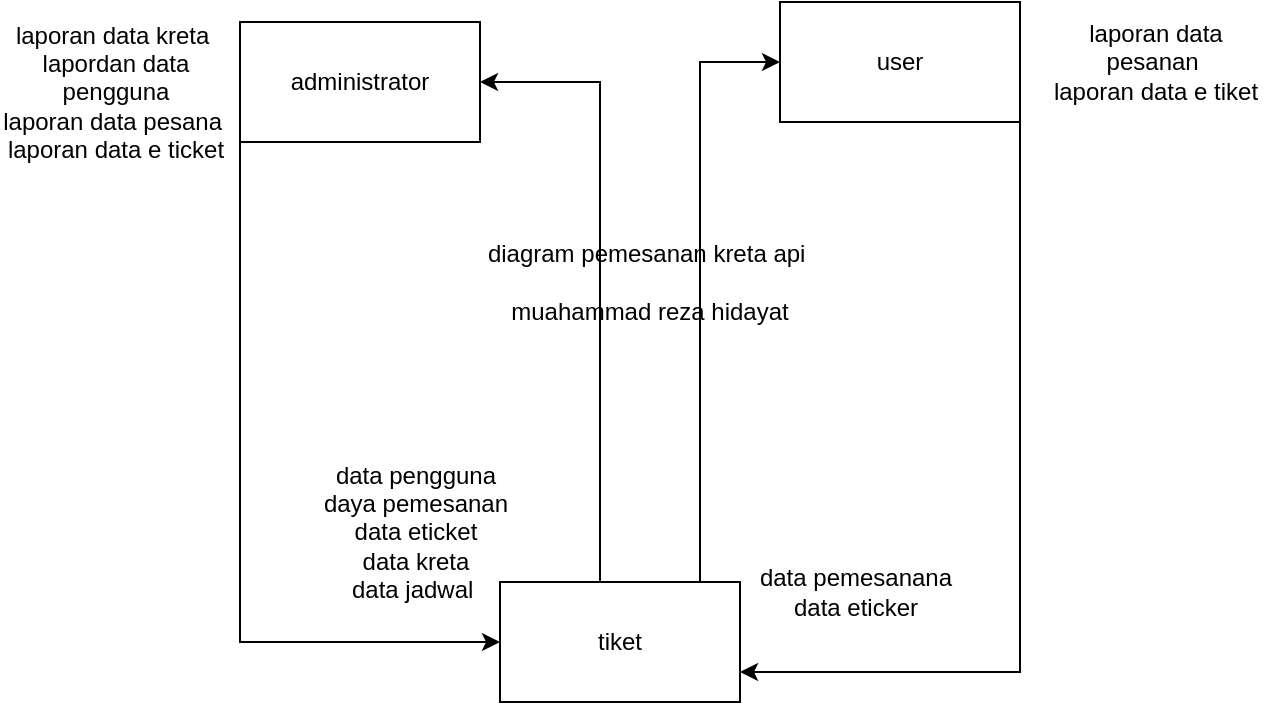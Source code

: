 <mxfile version="20.8.24" type="device"><diagram name="Halaman-1" id="CylcSB6azrOLpnYpMgiC"><mxGraphModel dx="1730" dy="961" grid="1" gridSize="10" guides="1" tooltips="1" connect="1" arrows="1" fold="1" page="1" pageScale="1" pageWidth="827" pageHeight="1169" math="0" shadow="0"><root><mxCell id="0"/><mxCell id="1" parent="0"/><mxCell id="AptyDERFmyP89Twh7PHm-7" style="edgeStyle=orthogonalEdgeStyle;rounded=0;orthogonalLoop=1;jettySize=auto;html=1;entryX=0;entryY=0.5;entryDx=0;entryDy=0;" edge="1" parent="1" source="AptyDERFmyP89Twh7PHm-1" target="AptyDERFmyP89Twh7PHm-3"><mxGeometry relative="1" as="geometry"><Array as="points"><mxPoint x="110" y="470"/></Array></mxGeometry></mxCell><mxCell id="AptyDERFmyP89Twh7PHm-1" value="administrator" style="rounded=0;whiteSpace=wrap;html=1;" vertex="1" parent="1"><mxGeometry x="110" y="160" width="120" height="60" as="geometry"/></mxCell><mxCell id="AptyDERFmyP89Twh7PHm-6" style="edgeStyle=orthogonalEdgeStyle;rounded=0;orthogonalLoop=1;jettySize=auto;html=1;entryX=1;entryY=0.75;entryDx=0;entryDy=0;" edge="1" parent="1" source="AptyDERFmyP89Twh7PHm-2" target="AptyDERFmyP89Twh7PHm-3"><mxGeometry relative="1" as="geometry"><Array as="points"><mxPoint x="500" y="485"/></Array></mxGeometry></mxCell><mxCell id="AptyDERFmyP89Twh7PHm-2" value="user" style="rounded=0;whiteSpace=wrap;html=1;" vertex="1" parent="1"><mxGeometry x="380" y="150" width="120" height="60" as="geometry"/></mxCell><mxCell id="AptyDERFmyP89Twh7PHm-4" style="edgeStyle=orthogonalEdgeStyle;rounded=0;orthogonalLoop=1;jettySize=auto;html=1;" edge="1" parent="1" source="AptyDERFmyP89Twh7PHm-3" target="AptyDERFmyP89Twh7PHm-1"><mxGeometry relative="1" as="geometry"><Array as="points"><mxPoint x="290" y="190"/></Array></mxGeometry></mxCell><mxCell id="AptyDERFmyP89Twh7PHm-5" style="edgeStyle=orthogonalEdgeStyle;rounded=0;orthogonalLoop=1;jettySize=auto;html=1;entryX=0;entryY=0.5;entryDx=0;entryDy=0;" edge="1" parent="1" source="AptyDERFmyP89Twh7PHm-3" target="AptyDERFmyP89Twh7PHm-2"><mxGeometry relative="1" as="geometry"><Array as="points"><mxPoint x="340" y="180"/></Array></mxGeometry></mxCell><mxCell id="AptyDERFmyP89Twh7PHm-3" value="tiket" style="rounded=0;whiteSpace=wrap;html=1;" vertex="1" parent="1"><mxGeometry x="240" y="440" width="120" height="60" as="geometry"/></mxCell><mxCell id="AptyDERFmyP89Twh7PHm-8" value="data pemesanana&lt;br&gt;data eticker" style="text;html=1;strokeColor=none;fillColor=none;align=center;verticalAlign=middle;whiteSpace=wrap;rounded=0;" vertex="1" parent="1"><mxGeometry x="360" y="430" width="116" height="30" as="geometry"/></mxCell><mxCell id="AptyDERFmyP89Twh7PHm-9" value="data pengguna&lt;br&gt;daya pemesanan&lt;br&gt;data eticket&lt;br&gt;data kreta&lt;br&gt;data jadwal&amp;nbsp;" style="text;html=1;strokeColor=none;fillColor=none;align=center;verticalAlign=middle;whiteSpace=wrap;rounded=0;" vertex="1" parent="1"><mxGeometry x="140" y="400" width="116" height="30" as="geometry"/></mxCell><mxCell id="AptyDERFmyP89Twh7PHm-10" value="laporan data kreta&amp;nbsp;&lt;br&gt;lapordan data pengguna&lt;br&gt;laporan data pesana&amp;nbsp;&lt;br&gt;laporan data e ticket" style="text;html=1;strokeColor=none;fillColor=none;align=center;verticalAlign=middle;whiteSpace=wrap;rounded=0;" vertex="1" parent="1"><mxGeometry x="-10" y="180" width="116" height="30" as="geometry"/></mxCell><mxCell id="AptyDERFmyP89Twh7PHm-11" value="laporan data pesanan&amp;nbsp;&lt;br&gt;laporan data e tiket" style="text;html=1;strokeColor=none;fillColor=none;align=center;verticalAlign=middle;whiteSpace=wrap;rounded=0;" vertex="1" parent="1"><mxGeometry x="510" y="165" width="116" height="30" as="geometry"/></mxCell><mxCell id="AptyDERFmyP89Twh7PHm-12" value="diagram pemesanan kreta api&amp;nbsp;&lt;br&gt;&lt;br&gt;muahammad reza hidayat" style="text;html=1;strokeColor=none;fillColor=none;align=center;verticalAlign=middle;whiteSpace=wrap;rounded=0;" vertex="1" parent="1"><mxGeometry x="140" y="200" width="350" height="180" as="geometry"/></mxCell></root></mxGraphModel></diagram></mxfile>